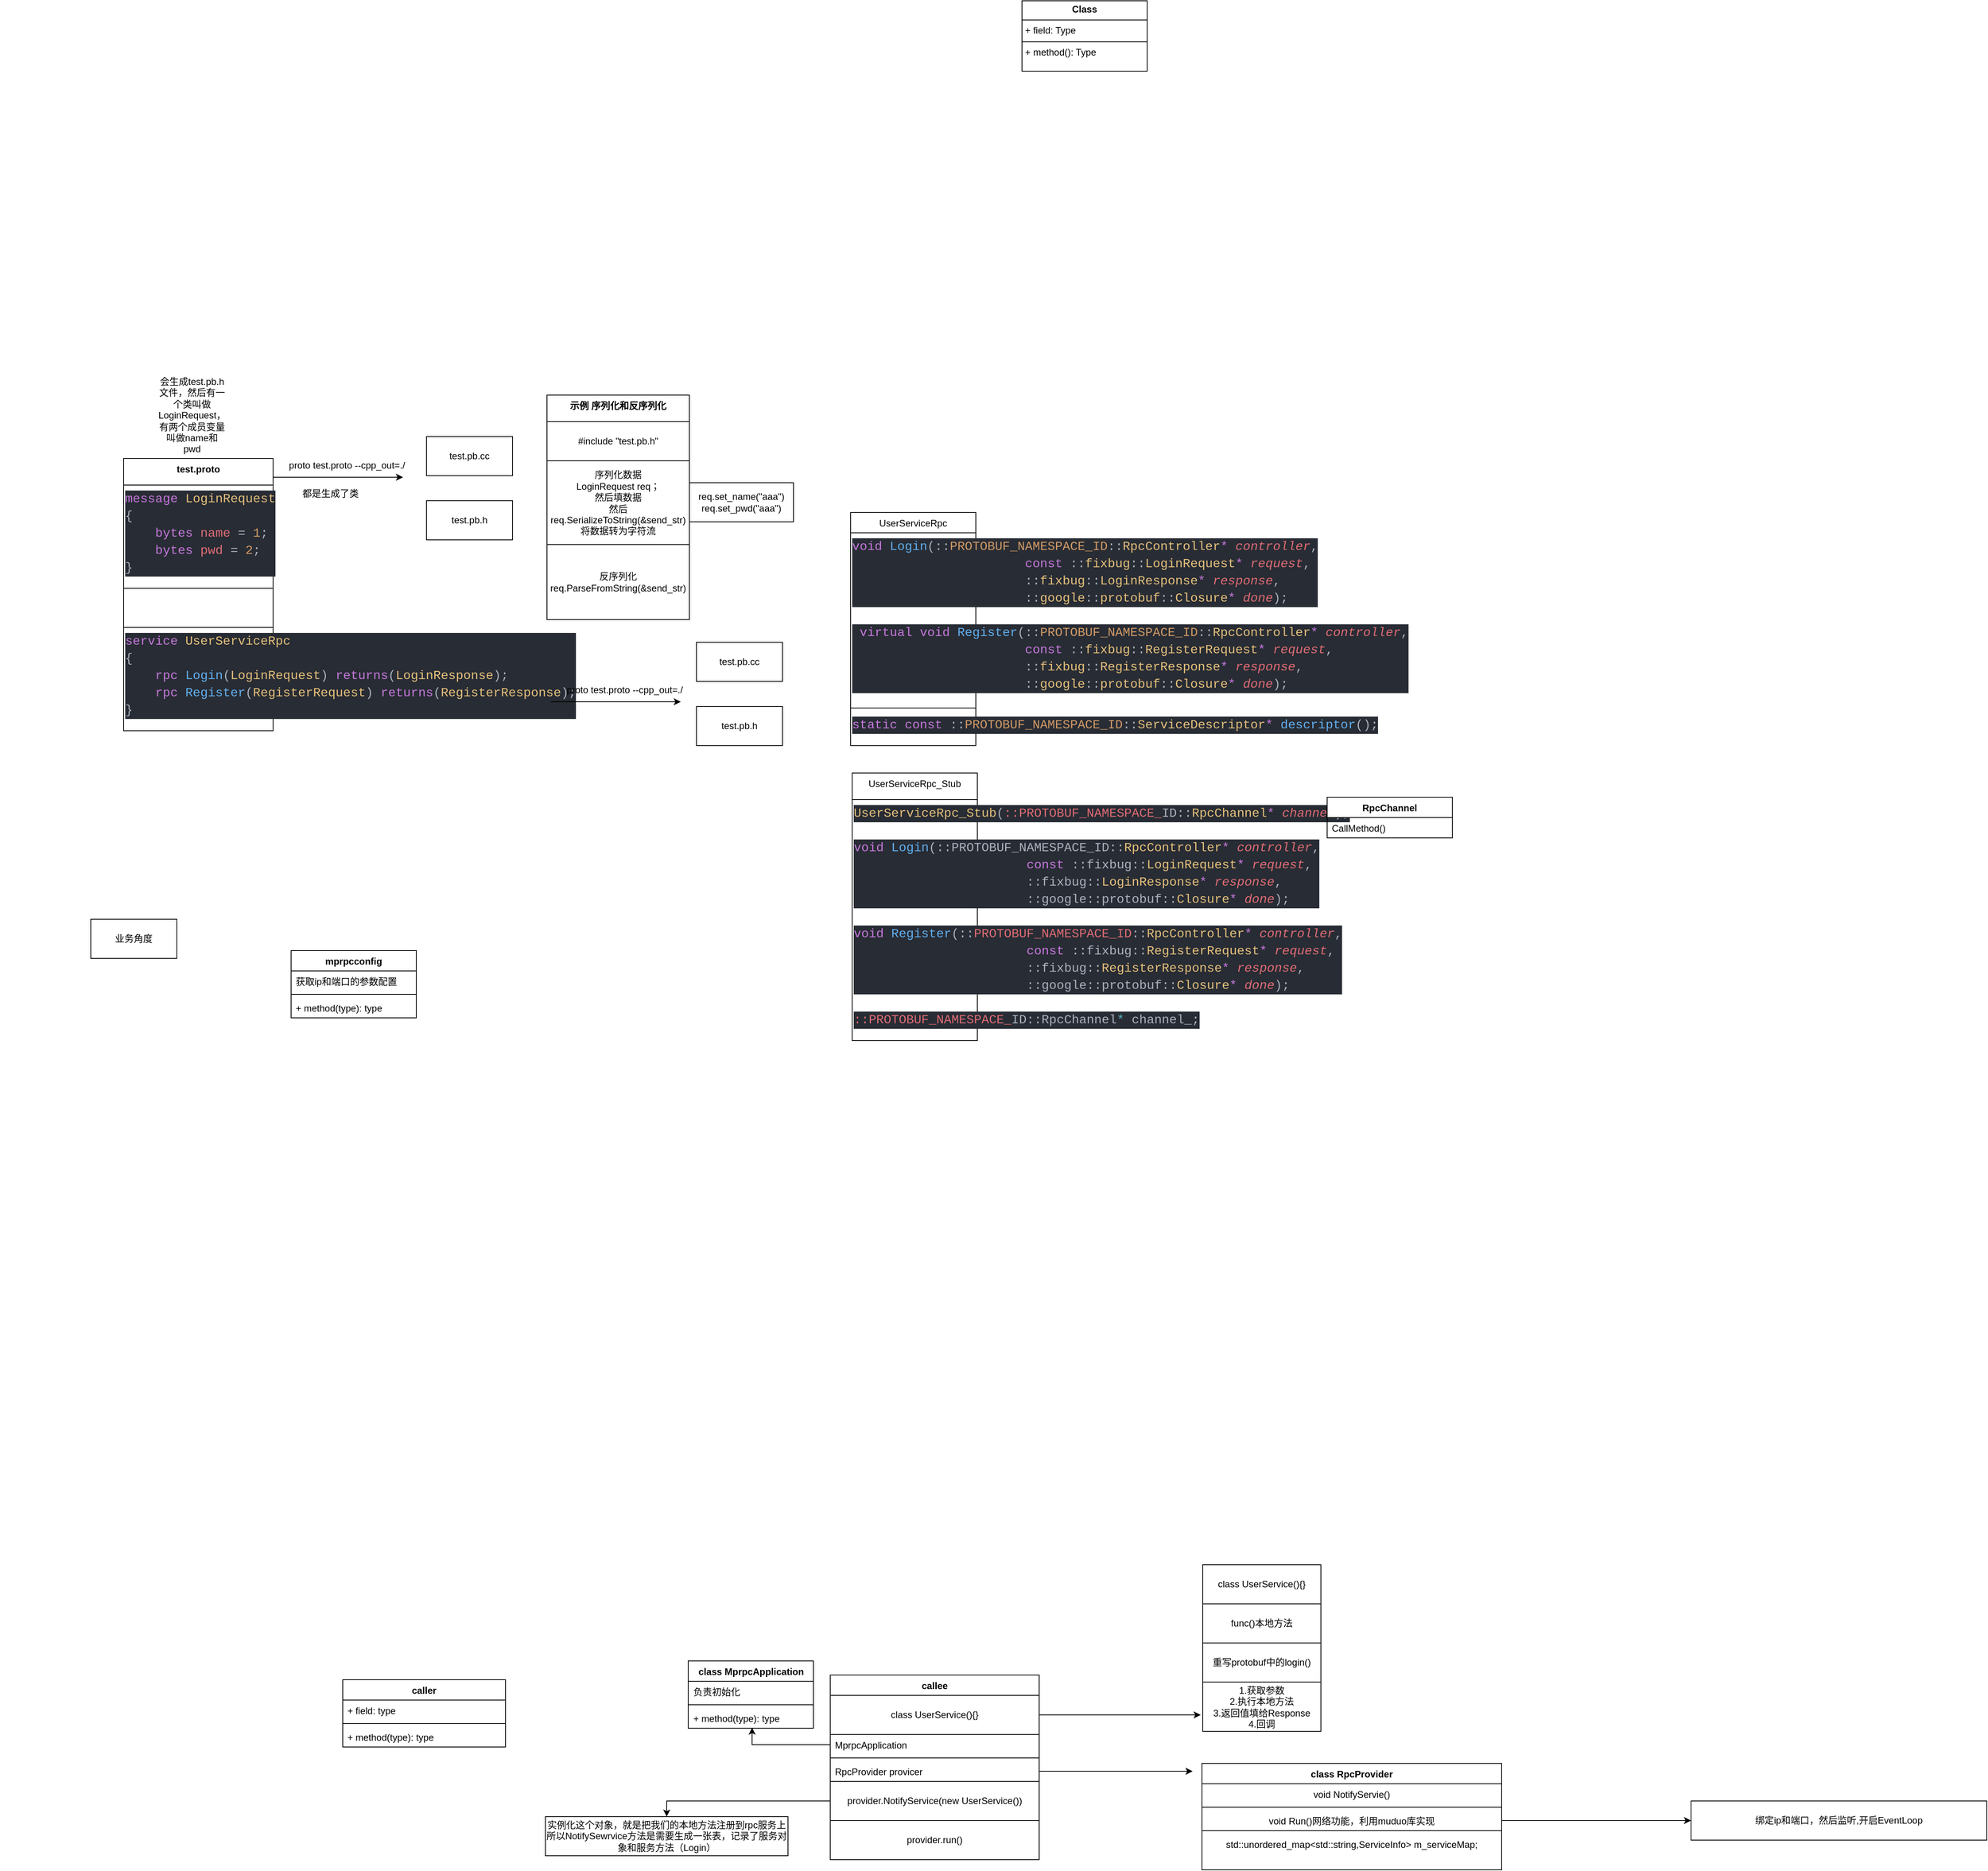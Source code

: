 <mxfile version="24.7.5">
  <diagram name="Page-1" id="c4acf3e9-155e-7222-9cf6-157b1a14988f">
    <mxGraphModel dx="1704" dy="2856" grid="0" gridSize="10" guides="1" tooltips="1" connect="1" arrows="1" fold="1" page="0" pageScale="1" pageWidth="850" pageHeight="1100" background="none" math="0" shadow="0">
      <root>
        <mxCell id="0" />
        <mxCell id="1" parent="0" />
        <mxCell id="RKI_oxmCUPOYZ7H7hOv1-26" value="test.proto" style="swimlane;fontStyle=1;align=center;verticalAlign=top;childLayout=stackLayout;horizontal=1;startSize=34;horizontalStack=0;resizeParent=1;resizeParentMax=0;resizeLast=0;collapsible=1;marginBottom=0;whiteSpace=wrap;html=1;" vertex="1" parent="1">
          <mxGeometry x="-128" y="-717" width="191" height="348" as="geometry" />
        </mxCell>
        <mxCell id="RKI_oxmCUPOYZ7H7hOv1-51" value="&lt;div style=&quot;color: #abb2bf;background-color: #282c34;font-family: Consolas, &#39;Courier New&#39;, monospace;font-weight: normal;font-size: 16px;line-height: 22px;white-space: pre;&quot;&gt;&lt;div&gt;&lt;span style=&quot;color: #c678dd;&quot;&gt;message&lt;/span&gt;&lt;span style=&quot;color: #abb2bf;&quot;&gt; &lt;/span&gt;&lt;span style=&quot;color: #e5c07b;&quot;&gt;LoginRequest&lt;/span&gt;&lt;/div&gt;&lt;div&gt;&lt;span style=&quot;color: #abb2bf;&quot;&gt;{&lt;/span&gt;&lt;/div&gt;&lt;div&gt;&lt;span style=&quot;color: #abb2bf;&quot;&gt;&amp;nbsp; &amp;nbsp; &lt;/span&gt;&lt;span style=&quot;color: #c678dd;&quot;&gt;bytes&lt;/span&gt;&lt;span style=&quot;color: #abb2bf;&quot;&gt; &lt;/span&gt;&lt;span style=&quot;color: #e06c75;&quot;&gt;name&lt;/span&gt;&lt;span style=&quot;color: #abb2bf;&quot;&gt; = &lt;/span&gt;&lt;span style=&quot;color: #d19a66;&quot;&gt;1&lt;/span&gt;&lt;span style=&quot;color: #abb2bf;&quot;&gt;;&lt;/span&gt;&lt;/div&gt;&lt;div&gt;&lt;span style=&quot;color: #abb2bf;&quot;&gt;&amp;nbsp; &amp;nbsp; &lt;/span&gt;&lt;span style=&quot;color: #c678dd;&quot;&gt;bytes&lt;/span&gt;&lt;span style=&quot;color: #abb2bf;&quot;&gt; &lt;/span&gt;&lt;span style=&quot;color: #e06c75;&quot;&gt;pwd&lt;/span&gt;&lt;span style=&quot;color: #abb2bf;&quot;&gt; = &lt;/span&gt;&lt;span style=&quot;color: #d19a66;&quot;&gt;2&lt;/span&gt;&lt;span style=&quot;color: #abb2bf;&quot;&gt;;&lt;/span&gt;&lt;/div&gt;&lt;div&gt;&lt;span style=&quot;color: #abb2bf;&quot;&gt;}&lt;/span&gt;&lt;/div&gt;&lt;/div&gt;" style="text;whiteSpace=wrap;html=1;" vertex="1" parent="RKI_oxmCUPOYZ7H7hOv1-26">
          <mxGeometry y="34" width="191" height="132" as="geometry" />
        </mxCell>
        <mxCell id="RKI_oxmCUPOYZ7H7hOv1-64" value="" style="html=1;whiteSpace=wrap;" vertex="1" parent="RKI_oxmCUPOYZ7H7hOv1-26">
          <mxGeometry y="166" width="191" height="50" as="geometry" />
        </mxCell>
        <mxCell id="RKI_oxmCUPOYZ7H7hOv1-65" value="&lt;div style=&quot;color: #abb2bf;background-color: #282c34;font-family: Consolas, &#39;Courier New&#39;, monospace;font-weight: normal;font-size: 16px;line-height: 22px;white-space: pre;&quot;&gt;&lt;div&gt;&lt;span style=&quot;color: #c678dd;&quot;&gt;service&lt;/span&gt;&lt;span style=&quot;color: #abb2bf;&quot;&gt; &lt;/span&gt;&lt;span style=&quot;color: #e5c07b;&quot;&gt;UserServiceRpc&lt;/span&gt;&lt;/div&gt;&lt;div&gt;&lt;span style=&quot;color: #abb2bf;&quot;&gt;{&lt;/span&gt;&lt;/div&gt;&lt;div&gt;&lt;span style=&quot;color: #abb2bf;&quot;&gt;&amp;nbsp; &amp;nbsp; &lt;/span&gt;&lt;span style=&quot;color: #c678dd;&quot;&gt;rpc&lt;/span&gt;&lt;span style=&quot;color: #abb2bf;&quot;&gt; &lt;/span&gt;&lt;span style=&quot;color: #61afef;&quot;&gt;Login&lt;/span&gt;&lt;span style=&quot;color: #abb2bf;&quot;&gt;(&lt;/span&gt;&lt;span style=&quot;color: #e5c07b;&quot;&gt;LoginRequest&lt;/span&gt;&lt;span style=&quot;color: #abb2bf;&quot;&gt;) &lt;/span&gt;&lt;span style=&quot;color: #c678dd;&quot;&gt;returns&lt;/span&gt;&lt;span style=&quot;color: #abb2bf;&quot;&gt;(&lt;/span&gt;&lt;span style=&quot;color: #e5c07b;&quot;&gt;LoginResponse&lt;/span&gt;&lt;span style=&quot;color: #abb2bf;&quot;&gt;);&lt;/span&gt;&lt;/div&gt;&lt;div&gt;&lt;span style=&quot;color: #abb2bf;&quot;&gt;&amp;nbsp; &amp;nbsp; &lt;/span&gt;&lt;span style=&quot;color: #c678dd;&quot;&gt;rpc&lt;/span&gt;&lt;span style=&quot;color: #abb2bf;&quot;&gt; &lt;/span&gt;&lt;span style=&quot;color: #61afef;&quot;&gt;Register&lt;/span&gt;&lt;span style=&quot;color: #abb2bf;&quot;&gt;(&lt;/span&gt;&lt;span style=&quot;color: #e5c07b;&quot;&gt;RegisterRequest&lt;/span&gt;&lt;span style=&quot;color: #abb2bf;&quot;&gt;) &lt;/span&gt;&lt;span style=&quot;color: #c678dd;&quot;&gt;returns&lt;/span&gt;&lt;span style=&quot;color: #abb2bf;&quot;&gt;(&lt;/span&gt;&lt;span style=&quot;color: #e5c07b;&quot;&gt;RegisterResponse&lt;/span&gt;&lt;span style=&quot;color: #abb2bf;&quot;&gt;);&lt;/span&gt;&lt;/div&gt;&lt;div&gt;&lt;span style=&quot;color: #abb2bf;&quot;&gt;}&lt;/span&gt;&lt;/div&gt;&lt;/div&gt;" style="text;whiteSpace=wrap;html=1;" vertex="1" parent="RKI_oxmCUPOYZ7H7hOv1-26">
          <mxGeometry y="216" width="191" height="132" as="geometry" />
        </mxCell>
        <mxCell id="RKI_oxmCUPOYZ7H7hOv1-30" value="业务角度" style="html=1;whiteSpace=wrap;" vertex="1" parent="1">
          <mxGeometry x="-170" y="-128" width="110" height="50" as="geometry" />
        </mxCell>
        <mxCell id="RKI_oxmCUPOYZ7H7hOv1-46" value="&lt;p style=&quot;margin:0px;margin-top:4px;text-align:center;&quot;&gt;&lt;b&gt;Class&lt;/b&gt;&lt;/p&gt;&lt;hr size=&quot;1&quot; style=&quot;border-style:solid;&quot;/&gt;&lt;p style=&quot;margin:0px;margin-left:4px;&quot;&gt;+ field: Type&lt;/p&gt;&lt;hr size=&quot;1&quot; style=&quot;border-style:solid;&quot;/&gt;&lt;p style=&quot;margin:0px;margin-left:4px;&quot;&gt;+ method(): Type&lt;/p&gt;" style="verticalAlign=top;align=left;overflow=fill;html=1;whiteSpace=wrap;" vertex="1" parent="1">
          <mxGeometry x="1020" y="-1302" width="160" height="90" as="geometry" />
        </mxCell>
        <mxCell id="RKI_oxmCUPOYZ7H7hOv1-47" value="示例 序列化和反序列化" style="swimlane;fontStyle=1;align=center;verticalAlign=top;childLayout=stackLayout;horizontal=1;startSize=34;horizontalStack=0;resizeParent=1;resizeParentMax=0;resizeLast=0;collapsible=1;marginBottom=0;whiteSpace=wrap;html=1;" vertex="1" parent="1">
          <mxGeometry x="413" y="-798" width="182" height="287" as="geometry" />
        </mxCell>
        <mxCell id="RKI_oxmCUPOYZ7H7hOv1-48" value="#include &quot;test.pb.h&quot;" style="html=1;whiteSpace=wrap;" vertex="1" parent="RKI_oxmCUPOYZ7H7hOv1-47">
          <mxGeometry y="34" width="182" height="50" as="geometry" />
        </mxCell>
        <mxCell id="RKI_oxmCUPOYZ7H7hOv1-60" value="序列化数据&lt;div&gt;LoginRequest req；&lt;/div&gt;&lt;div&gt;然后填数据&lt;/div&gt;&lt;div&gt;然后req.SerializeToString(&amp;amp;send_str)&lt;/div&gt;&lt;div&gt;将数据转为字符流&lt;/div&gt;" style="html=1;whiteSpace=wrap;" vertex="1" parent="RKI_oxmCUPOYZ7H7hOv1-47">
          <mxGeometry y="84" width="182" height="107" as="geometry" />
        </mxCell>
        <mxCell id="RKI_oxmCUPOYZ7H7hOv1-61" value="反序列化&lt;div&gt;req.ParseFromString(&lt;span style=&quot;background-color: initial;&quot;&gt;&amp;amp;send_str&lt;/span&gt;&lt;span style=&quot;background-color: initial;&quot;&gt;)&lt;/span&gt;&lt;/div&gt;" style="html=1;whiteSpace=wrap;" vertex="1" parent="RKI_oxmCUPOYZ7H7hOv1-47">
          <mxGeometry y="191" width="182" height="96" as="geometry" />
        </mxCell>
        <mxCell id="RKI_oxmCUPOYZ7H7hOv1-52" value="" style="endArrow=classic;html=1;rounded=0;" edge="1" parent="1">
          <mxGeometry width="50" height="50" relative="1" as="geometry">
            <mxPoint x="63" y="-693" as="sourcePoint" />
            <mxPoint x="229" y="-693" as="targetPoint" />
          </mxGeometry>
        </mxCell>
        <mxCell id="RKI_oxmCUPOYZ7H7hOv1-54" value="proto test.proto --cpp_out=./" style="text;html=1;align=center;verticalAlign=middle;resizable=0;points=[];autosize=1;strokeColor=none;fillColor=none;" vertex="1" parent="1">
          <mxGeometry x="74" y="-721" width="166" height="26" as="geometry" />
        </mxCell>
        <mxCell id="RKI_oxmCUPOYZ7H7hOv1-55" value="test.pb.cc" style="html=1;whiteSpace=wrap;" vertex="1" parent="1">
          <mxGeometry x="259" y="-745" width="110" height="50" as="geometry" />
        </mxCell>
        <mxCell id="RKI_oxmCUPOYZ7H7hOv1-56" value="test.pb.h" style="html=1;whiteSpace=wrap;" vertex="1" parent="1">
          <mxGeometry x="259" y="-663" width="110" height="50" as="geometry" />
        </mxCell>
        <mxCell id="RKI_oxmCUPOYZ7H7hOv1-58" value="会生成&lt;span style=&quot;text-wrap: wrap;&quot;&gt;test.pb.h文件，然后有一个类叫做LoginRequest，有两个成员变量叫做name和pwd&lt;/span&gt;&lt;div&gt;&lt;span style=&quot;text-wrap: wrap;&quot;&gt;&lt;br&gt;&lt;/span&gt;&lt;/div&gt;" style="text;html=1;align=center;verticalAlign=middle;resizable=0;points=[];autosize=1;strokeColor=none;fillColor=none;" vertex="1" parent="1">
          <mxGeometry x="-286" y="-786" width="490" height="41" as="geometry" />
        </mxCell>
        <mxCell id="RKI_oxmCUPOYZ7H7hOv1-63" value="req.set_name(&quot;aaa&quot;)&lt;div&gt;req.set_pwd(&quot;aaa&quot;)&lt;/div&gt;" style="html=1;whiteSpace=wrap;" vertex="1" parent="1">
          <mxGeometry x="595" y="-686" width="133" height="50" as="geometry" />
        </mxCell>
        <mxCell id="RKI_oxmCUPOYZ7H7hOv1-66" value="都是生成了类" style="text;html=1;align=center;verticalAlign=middle;resizable=0;points=[];autosize=1;strokeColor=none;fillColor=none;" vertex="1" parent="1">
          <mxGeometry x="91" y="-685" width="90" height="26" as="geometry" />
        </mxCell>
        <mxCell id="RKI_oxmCUPOYZ7H7hOv1-67" value="" style="endArrow=classic;html=1;rounded=0;" edge="1" parent="1">
          <mxGeometry width="50" height="50" relative="1" as="geometry">
            <mxPoint x="418" y="-406" as="sourcePoint" />
            <mxPoint x="584" y="-406" as="targetPoint" />
          </mxGeometry>
        </mxCell>
        <mxCell id="RKI_oxmCUPOYZ7H7hOv1-68" value="proto test.proto --cpp_out=./" style="text;html=1;align=center;verticalAlign=middle;resizable=0;points=[];autosize=1;strokeColor=none;fillColor=none;" vertex="1" parent="1">
          <mxGeometry x="429" y="-434" width="166" height="26" as="geometry" />
        </mxCell>
        <mxCell id="RKI_oxmCUPOYZ7H7hOv1-70" value="test.pb.cc" style="html=1;whiteSpace=wrap;" vertex="1" parent="1">
          <mxGeometry x="604" y="-482" width="110" height="50" as="geometry" />
        </mxCell>
        <mxCell id="RKI_oxmCUPOYZ7H7hOv1-71" value="test.pb.h" style="html=1;whiteSpace=wrap;" vertex="1" parent="1">
          <mxGeometry x="604" y="-400" width="110" height="50" as="geometry" />
        </mxCell>
        <mxCell id="RKI_oxmCUPOYZ7H7hOv1-96" value="&lt;span style=&quot;font-weight: 400;&quot;&gt;UserServiceRpc&lt;/span&gt;" style="swimlane;fontStyle=1;align=center;verticalAlign=top;childLayout=stackLayout;horizontal=1;startSize=26;horizontalStack=0;resizeParent=1;resizeParentMax=0;resizeLast=0;collapsible=1;marginBottom=0;whiteSpace=wrap;html=1;" vertex="1" parent="1">
          <mxGeometry x="801" y="-648" width="160" height="298" as="geometry" />
        </mxCell>
        <mxCell id="RKI_oxmCUPOYZ7H7hOv1-104" value="&lt;div style=&quot;color: #abb2bf;background-color: #282c34;font-family: Consolas, &#39;Courier New&#39;, monospace;font-weight: normal;font-size: 16px;line-height: 22px;white-space: pre;&quot;&gt;&lt;div&gt;&lt;span style=&quot;color: #c678dd;&quot;&gt;void&lt;/span&gt;&lt;span style=&quot;color: #abb2bf;&quot;&gt; &lt;/span&gt;&lt;span style=&quot;color: #61afef;&quot;&gt;Login&lt;/span&gt;&lt;span style=&quot;color: #abb2bf;&quot;&gt;(::&lt;/span&gt;&lt;span style=&quot;color: #d19a66;&quot;&gt;PROTOBUF_NAMESPACE_ID&lt;/span&gt;&lt;span style=&quot;color: #abb2bf;&quot;&gt;::&lt;/span&gt;&lt;span style=&quot;color: #e5c07b;&quot;&gt;RpcController&lt;/span&gt;&lt;span style=&quot;color: #c678dd;&quot;&gt;*&lt;/span&gt;&lt;span style=&quot;color: #abb2bf;&quot;&gt; &lt;/span&gt;&lt;span style=&quot;color: #e06c75;font-style: italic;&quot;&gt;controller&lt;/span&gt;&lt;span style=&quot;color: #abb2bf;&quot;&gt;,&lt;/span&gt;&lt;/div&gt;&lt;div&gt;&lt;span style=&quot;color: #abb2bf;&quot;&gt;&amp;nbsp; &amp;nbsp; &amp;nbsp; &amp;nbsp; &amp;nbsp; &amp;nbsp; &amp;nbsp; &amp;nbsp; &amp;nbsp; &amp;nbsp; &amp;nbsp; &amp;nbsp;&lt;/span&gt;&lt;span style=&quot;color: #c678dd;&quot;&gt;const&lt;/span&gt;&lt;span style=&quot;color: #abb2bf;&quot;&gt; ::&lt;/span&gt;&lt;span style=&quot;color: #e5c07b;&quot;&gt;fixbug&lt;/span&gt;&lt;span style=&quot;color: #abb2bf;&quot;&gt;::&lt;/span&gt;&lt;span style=&quot;color: #e5c07b;&quot;&gt;LoginRequest&lt;/span&gt;&lt;span style=&quot;color: #c678dd;&quot;&gt;*&lt;/span&gt;&lt;span style=&quot;color: #abb2bf;&quot;&gt; &lt;/span&gt;&lt;span style=&quot;color: #e06c75;font-style: italic;&quot;&gt;request&lt;/span&gt;&lt;span style=&quot;color: #abb2bf;&quot;&gt;,&lt;/span&gt;&lt;/div&gt;&lt;div&gt;&lt;span style=&quot;color: #abb2bf;&quot;&gt;&amp;nbsp; &amp;nbsp; &amp;nbsp; &amp;nbsp; &amp;nbsp; &amp;nbsp; &amp;nbsp; &amp;nbsp; &amp;nbsp; &amp;nbsp; &amp;nbsp; &amp;nbsp;::&lt;/span&gt;&lt;span style=&quot;color: #e5c07b;&quot;&gt;fixbug&lt;/span&gt;&lt;span style=&quot;color: #abb2bf;&quot;&gt;::&lt;/span&gt;&lt;span style=&quot;color: #e5c07b;&quot;&gt;LoginResponse&lt;/span&gt;&lt;span style=&quot;color: #c678dd;&quot;&gt;*&lt;/span&gt;&lt;span style=&quot;color: #abb2bf;&quot;&gt; &lt;/span&gt;&lt;span style=&quot;color: #e06c75;font-style: italic;&quot;&gt;response&lt;/span&gt;&lt;span style=&quot;color: #abb2bf;&quot;&gt;,&lt;/span&gt;&lt;/div&gt;&lt;div&gt;&lt;span style=&quot;color: #abb2bf;&quot;&gt;&amp;nbsp; &amp;nbsp; &amp;nbsp; &amp;nbsp; &amp;nbsp; &amp;nbsp; &amp;nbsp; &amp;nbsp; &amp;nbsp; &amp;nbsp; &amp;nbsp; &amp;nbsp;::&lt;/span&gt;&lt;span style=&quot;color: #e5c07b;&quot;&gt;google&lt;/span&gt;&lt;span style=&quot;color: #abb2bf;&quot;&gt;::&lt;/span&gt;&lt;span style=&quot;color: #e5c07b;&quot;&gt;protobuf&lt;/span&gt;&lt;span style=&quot;color: #abb2bf;&quot;&gt;::&lt;/span&gt;&lt;span style=&quot;color: #e5c07b;&quot;&gt;Closure&lt;/span&gt;&lt;span style=&quot;color: #c678dd;&quot;&gt;*&lt;/span&gt;&lt;span style=&quot;color: #abb2bf;&quot;&gt; &lt;/span&gt;&lt;span style=&quot;color: #e06c75;font-style: italic;&quot;&gt;done&lt;/span&gt;&lt;span style=&quot;color: #abb2bf;&quot;&gt;);&lt;/span&gt;&lt;/div&gt;&lt;/div&gt;" style="text;whiteSpace=wrap;html=1;" vertex="1" parent="RKI_oxmCUPOYZ7H7hOv1-96">
          <mxGeometry y="26" width="160" height="110" as="geometry" />
        </mxCell>
        <mxCell id="RKI_oxmCUPOYZ7H7hOv1-107" value="&lt;div style=&quot;color: #abb2bf;background-color: #282c34;font-family: Consolas, &#39;Courier New&#39;, monospace;font-weight: normal;font-size: 16px;line-height: 22px;white-space: pre;&quot;&gt;&lt;div&gt;&lt;span style=&quot;color: #abb2bf;&quot;&gt;&amp;nbsp;&lt;/span&gt;&lt;span style=&quot;color: #c678dd;&quot;&gt;virtual&lt;/span&gt;&lt;span style=&quot;color: #abb2bf;&quot;&gt; &lt;/span&gt;&lt;span style=&quot;color: #c678dd;&quot;&gt;void&lt;/span&gt;&lt;span style=&quot;color: #abb2bf;&quot;&gt; &lt;/span&gt;&lt;span style=&quot;color: #61afef;&quot;&gt;Register&lt;/span&gt;&lt;span style=&quot;color: #abb2bf;&quot;&gt;(::&lt;/span&gt;&lt;span style=&quot;color: #d19a66;&quot;&gt;PROTOBUF_NAMESPACE_ID&lt;/span&gt;&lt;span style=&quot;color: #abb2bf;&quot;&gt;::&lt;/span&gt;&lt;span style=&quot;color: #e5c07b;&quot;&gt;RpcController&lt;/span&gt;&lt;span style=&quot;color: #c678dd;&quot;&gt;*&lt;/span&gt;&lt;span style=&quot;color: #abb2bf;&quot;&gt; &lt;/span&gt;&lt;span style=&quot;color: #e06c75;font-style: italic;&quot;&gt;controller&lt;/span&gt;&lt;span style=&quot;color: #abb2bf;&quot;&gt;,&lt;/span&gt;&lt;/div&gt;&lt;div&gt;&lt;span style=&quot;color: #abb2bf;&quot;&gt;&amp;nbsp; &amp;nbsp; &amp;nbsp; &amp;nbsp; &amp;nbsp; &amp;nbsp; &amp;nbsp; &amp;nbsp; &amp;nbsp; &amp;nbsp; &amp;nbsp; &amp;nbsp;&lt;/span&gt;&lt;span style=&quot;color: #c678dd;&quot;&gt;const&lt;/span&gt;&lt;span style=&quot;color: #abb2bf;&quot;&gt; ::&lt;/span&gt;&lt;span style=&quot;color: #e5c07b;&quot;&gt;fixbug&lt;/span&gt;&lt;span style=&quot;color: #abb2bf;&quot;&gt;::&lt;/span&gt;&lt;span style=&quot;color: #e5c07b;&quot;&gt;RegisterRequest&lt;/span&gt;&lt;span style=&quot;color: #c678dd;&quot;&gt;*&lt;/span&gt;&lt;span style=&quot;color: #abb2bf;&quot;&gt; &lt;/span&gt;&lt;span style=&quot;color: #e06c75;font-style: italic;&quot;&gt;request&lt;/span&gt;&lt;span style=&quot;color: #abb2bf;&quot;&gt;,&lt;/span&gt;&lt;/div&gt;&lt;div&gt;&lt;span style=&quot;color: #abb2bf;&quot;&gt;&amp;nbsp; &amp;nbsp; &amp;nbsp; &amp;nbsp; &amp;nbsp; &amp;nbsp; &amp;nbsp; &amp;nbsp; &amp;nbsp; &amp;nbsp; &amp;nbsp; &amp;nbsp;::&lt;/span&gt;&lt;span style=&quot;color: #e5c07b;&quot;&gt;fixbug&lt;/span&gt;&lt;span style=&quot;color: #abb2bf;&quot;&gt;::&lt;/span&gt;&lt;span style=&quot;color: #e5c07b;&quot;&gt;RegisterResponse&lt;/span&gt;&lt;span style=&quot;color: #c678dd;&quot;&gt;*&lt;/span&gt;&lt;span style=&quot;color: #abb2bf;&quot;&gt; &lt;/span&gt;&lt;span style=&quot;color: #e06c75;font-style: italic;&quot;&gt;response&lt;/span&gt;&lt;span style=&quot;color: #abb2bf;&quot;&gt;,&lt;/span&gt;&lt;/div&gt;&lt;div&gt;&lt;span style=&quot;color: #abb2bf;&quot;&gt;&amp;nbsp; &amp;nbsp; &amp;nbsp; &amp;nbsp; &amp;nbsp; &amp;nbsp; &amp;nbsp; &amp;nbsp; &amp;nbsp; &amp;nbsp; &amp;nbsp; &amp;nbsp;::&lt;/span&gt;&lt;span style=&quot;color: #e5c07b;&quot;&gt;google&lt;/span&gt;&lt;span style=&quot;color: #abb2bf;&quot;&gt;::&lt;/span&gt;&lt;span style=&quot;color: #e5c07b;&quot;&gt;protobuf&lt;/span&gt;&lt;span style=&quot;color: #abb2bf;&quot;&gt;::&lt;/span&gt;&lt;span style=&quot;color: #e5c07b;&quot;&gt;Closure&lt;/span&gt;&lt;span style=&quot;color: #c678dd;&quot;&gt;*&lt;/span&gt;&lt;span style=&quot;color: #abb2bf;&quot;&gt; &lt;/span&gt;&lt;span style=&quot;color: #e06c75;font-style: italic;&quot;&gt;done&lt;/span&gt;&lt;span style=&quot;color: #abb2bf;&quot;&gt;);&lt;/span&gt;&lt;/div&gt;&lt;/div&gt;" style="text;whiteSpace=wrap;html=1;" vertex="1" parent="RKI_oxmCUPOYZ7H7hOv1-96">
          <mxGeometry y="136" width="160" height="110" as="geometry" />
        </mxCell>
        <mxCell id="RKI_oxmCUPOYZ7H7hOv1-98" value="" style="line;strokeWidth=1;fillColor=none;align=left;verticalAlign=middle;spacingTop=-1;spacingLeft=3;spacingRight=3;rotatable=0;labelPosition=right;points=[];portConstraint=eastwest;strokeColor=inherit;" vertex="1" parent="RKI_oxmCUPOYZ7H7hOv1-96">
          <mxGeometry y="246" width="160" height="8" as="geometry" />
        </mxCell>
        <mxCell id="RKI_oxmCUPOYZ7H7hOv1-106" value="&lt;div style=&quot;color: #abb2bf;background-color: #282c34;font-family: Consolas, &#39;Courier New&#39;, monospace;font-weight: normal;font-size: 16px;line-height: 22px;white-space: pre;&quot;&gt;&lt;div&gt;&lt;span style=&quot;color: #c678dd;&quot;&gt;static&lt;/span&gt;&lt;span style=&quot;color: #abb2bf;&quot;&gt; &lt;/span&gt;&lt;span style=&quot;color: #c678dd;&quot;&gt;const&lt;/span&gt;&lt;span style=&quot;color: #abb2bf;&quot;&gt; ::&lt;/span&gt;&lt;span style=&quot;color: #d19a66;&quot;&gt;PROTOBUF_NAMESPACE_ID&lt;/span&gt;&lt;span style=&quot;color: #abb2bf;&quot;&gt;::&lt;/span&gt;&lt;span style=&quot;color: #e5c07b;&quot;&gt;ServiceDescriptor&lt;/span&gt;&lt;span style=&quot;color: #c678dd;&quot;&gt;*&lt;/span&gt;&lt;span style=&quot;color: #abb2bf;&quot;&gt; &lt;/span&gt;&lt;span style=&quot;color: #61afef;&quot;&gt;descriptor&lt;/span&gt;&lt;span style=&quot;color: #abb2bf;&quot;&gt;();&lt;/span&gt;&lt;/div&gt;&lt;/div&gt;" style="text;whiteSpace=wrap;html=1;" vertex="1" parent="RKI_oxmCUPOYZ7H7hOv1-96">
          <mxGeometry y="254" width="160" height="44" as="geometry" />
        </mxCell>
        <mxCell id="RKI_oxmCUPOYZ7H7hOv1-100" value="&lt;span style=&quot;font-weight: 400;&quot;&gt;UserServiceRpc_Stub&lt;/span&gt;" style="swimlane;fontStyle=1;align=center;verticalAlign=top;childLayout=stackLayout;horizontal=1;startSize=34;horizontalStack=0;resizeParent=1;resizeParentMax=0;resizeLast=0;collapsible=1;marginBottom=0;whiteSpace=wrap;html=1;" vertex="1" parent="1">
          <mxGeometry x="803" y="-315" width="160" height="342" as="geometry" />
        </mxCell>
        <mxCell id="RKI_oxmCUPOYZ7H7hOv1-111" value="&lt;div style=&quot;color: #abb2bf;background-color: #282c34;font-family: Consolas, &#39;Courier New&#39;, monospace;font-weight: normal;font-size: 16px;line-height: 22px;white-space: pre;&quot;&gt;&lt;div&gt;&lt;span style=&quot;color: #e5c07b;&quot;&gt;UserServiceRpc_Stub&lt;/span&gt;&lt;span style=&quot;color: #abb2bf;&quot;&gt;(&lt;/span&gt;&lt;span style=&quot;color: #e06c75;&quot;&gt;::PROTOBUF_NAMESPACE_&lt;/span&gt;&lt;span style=&quot;color: #abb2bf;&quot;&gt;ID::&lt;/span&gt;&lt;span style=&quot;color: #e5c07b;&quot;&gt;RpcChannel&lt;/span&gt;&lt;span style=&quot;color: #c678dd;&quot;&gt;*&lt;/span&gt;&lt;span style=&quot;color: #abb2bf;&quot;&gt; &lt;/span&gt;&lt;span style=&quot;color: #e06c75;font-style: italic;&quot;&gt;channel&lt;/span&gt;&lt;span style=&quot;color: #abb2bf;&quot;&gt;);&lt;/span&gt;&lt;/div&gt;&lt;/div&gt;" style="text;whiteSpace=wrap;html=1;" vertex="1" parent="RKI_oxmCUPOYZ7H7hOv1-100">
          <mxGeometry y="34" width="160" height="44" as="geometry" />
        </mxCell>
        <mxCell id="RKI_oxmCUPOYZ7H7hOv1-108" value="&lt;div style=&quot;color: #abb2bf;background-color: #282c34;font-family: Consolas, &#39;Courier New&#39;, monospace;font-weight: normal;font-size: 16px;line-height: 22px;white-space: pre;&quot;&gt;&lt;div&gt;&lt;span style=&quot;color: #c678dd;&quot;&gt;void&lt;/span&gt;&lt;span style=&quot;color: #abb2bf;&quot;&gt; &lt;/span&gt;&lt;span style=&quot;color: #61afef;&quot;&gt;Login&lt;/span&gt;&lt;span style=&quot;color: #abb2bf;&quot;&gt;(::PROTOBUF_NAMESPACE_ID::&lt;/span&gt;&lt;span style=&quot;color: #e5c07b;&quot;&gt;RpcController&lt;/span&gt;&lt;span style=&quot;color: #c678dd;&quot;&gt;*&lt;/span&gt;&lt;span style=&quot;color: #abb2bf;&quot;&gt; &lt;/span&gt;&lt;span style=&quot;color: #e06c75;font-style: italic;&quot;&gt;controller&lt;/span&gt;&lt;span style=&quot;color: #abb2bf;&quot;&gt;,&lt;/span&gt;&lt;/div&gt;&lt;div&gt;&lt;span style=&quot;color: #abb2bf;&quot;&gt;&amp;nbsp; &amp;nbsp; &amp;nbsp; &amp;nbsp; &amp;nbsp; &amp;nbsp; &amp;nbsp; &amp;nbsp; &amp;nbsp; &amp;nbsp; &amp;nbsp; &amp;nbsp;&lt;/span&gt;&lt;span style=&quot;color: #c678dd;&quot;&gt;const&lt;/span&gt;&lt;span style=&quot;color: #abb2bf;&quot;&gt; ::fixbug::&lt;/span&gt;&lt;span style=&quot;color: #e5c07b;&quot;&gt;LoginRequest&lt;/span&gt;&lt;span style=&quot;color: #c678dd;&quot;&gt;*&lt;/span&gt;&lt;span style=&quot;color: #abb2bf;&quot;&gt; &lt;/span&gt;&lt;span style=&quot;color: #e06c75;font-style: italic;&quot;&gt;request&lt;/span&gt;&lt;span style=&quot;color: #abb2bf;&quot;&gt;,&lt;/span&gt;&lt;/div&gt;&lt;div&gt;&lt;span style=&quot;color: #abb2bf;&quot;&gt;&amp;nbsp; &amp;nbsp; &amp;nbsp; &amp;nbsp; &amp;nbsp; &amp;nbsp; &amp;nbsp; &amp;nbsp; &amp;nbsp; &amp;nbsp; &amp;nbsp; &amp;nbsp;::fixbug::&lt;/span&gt;&lt;span style=&quot;color: #e5c07b;&quot;&gt;LoginResponse&lt;/span&gt;&lt;span style=&quot;color: #c678dd;&quot;&gt;*&lt;/span&gt;&lt;span style=&quot;color: #abb2bf;&quot;&gt; &lt;/span&gt;&lt;span style=&quot;color: #e06c75;font-style: italic;&quot;&gt;response&lt;/span&gt;&lt;span style=&quot;color: #abb2bf;&quot;&gt;,&lt;/span&gt;&lt;/div&gt;&lt;div&gt;&lt;span style=&quot;color: #abb2bf;&quot;&gt;&amp;nbsp; &amp;nbsp; &amp;nbsp; &amp;nbsp; &amp;nbsp; &amp;nbsp; &amp;nbsp; &amp;nbsp; &amp;nbsp; &amp;nbsp; &amp;nbsp; &amp;nbsp;::google::protobuf::&lt;/span&gt;&lt;span style=&quot;color: #e5c07b;&quot;&gt;Closure&lt;/span&gt;&lt;span style=&quot;color: #c678dd;&quot;&gt;*&lt;/span&gt;&lt;span style=&quot;color: #abb2bf;&quot;&gt; &lt;/span&gt;&lt;span style=&quot;color: #e06c75;font-style: italic;&quot;&gt;done&lt;/span&gt;&lt;span style=&quot;color: #abb2bf;&quot;&gt;);&lt;/span&gt;&lt;/div&gt;&lt;/div&gt;" style="text;whiteSpace=wrap;html=1;" vertex="1" parent="RKI_oxmCUPOYZ7H7hOv1-100">
          <mxGeometry y="78" width="160" height="110" as="geometry" />
        </mxCell>
        <mxCell id="RKI_oxmCUPOYZ7H7hOv1-109" value="&lt;div style=&quot;color: #abb2bf;background-color: #282c34;font-family: Consolas, &#39;Courier New&#39;, monospace;font-weight: normal;font-size: 16px;line-height: 22px;white-space: pre;&quot;&gt;&lt;div&gt;&lt;span style=&quot;color: #c678dd;&quot;&gt;void&lt;/span&gt;&lt;span style=&quot;color: #abb2bf;&quot;&gt; &lt;/span&gt;&lt;span style=&quot;color: #61afef;&quot;&gt;Register&lt;/span&gt;&lt;span style=&quot;color: #abb2bf;&quot;&gt;(::&lt;/span&gt;&lt;span style=&quot;color: #e06c75;&quot;&gt;PROTOBUF_NAMESPACE_ID&lt;/span&gt;&lt;span style=&quot;color: #abb2bf;&quot;&gt;::&lt;/span&gt;&lt;span style=&quot;color: #e5c07b;&quot;&gt;RpcController&lt;/span&gt;&lt;span style=&quot;color: #c678dd;&quot;&gt;*&lt;/span&gt;&lt;span style=&quot;color: #abb2bf;&quot;&gt; &lt;/span&gt;&lt;span style=&quot;color: #e06c75;font-style: italic;&quot;&gt;controller&lt;/span&gt;&lt;span style=&quot;color: #abb2bf;&quot;&gt;,&lt;/span&gt;&lt;/div&gt;&lt;div&gt;&lt;span style=&quot;color: #abb2bf;&quot;&gt;&amp;nbsp; &amp;nbsp; &amp;nbsp; &amp;nbsp; &amp;nbsp; &amp;nbsp; &amp;nbsp; &amp;nbsp; &amp;nbsp; &amp;nbsp; &amp;nbsp; &amp;nbsp;&lt;/span&gt;&lt;span style=&quot;color: #c678dd;&quot;&gt;const&lt;/span&gt;&lt;span style=&quot;color: #abb2bf;&quot;&gt; ::fixbug::&lt;/span&gt;&lt;span style=&quot;color: #e5c07b;&quot;&gt;RegisterRequest&lt;/span&gt;&lt;span style=&quot;color: #c678dd;&quot;&gt;*&lt;/span&gt;&lt;span style=&quot;color: #abb2bf;&quot;&gt; &lt;/span&gt;&lt;span style=&quot;color: #e06c75;font-style: italic;&quot;&gt;request&lt;/span&gt;&lt;span style=&quot;color: #abb2bf;&quot;&gt;,&lt;/span&gt;&lt;/div&gt;&lt;div&gt;&lt;span style=&quot;color: #abb2bf;&quot;&gt;&amp;nbsp; &amp;nbsp; &amp;nbsp; &amp;nbsp; &amp;nbsp; &amp;nbsp; &amp;nbsp; &amp;nbsp; &amp;nbsp; &amp;nbsp; &amp;nbsp; &amp;nbsp;::fixbug::&lt;/span&gt;&lt;span style=&quot;color: #e5c07b;&quot;&gt;RegisterResponse&lt;/span&gt;&lt;span style=&quot;color: #c678dd;&quot;&gt;*&lt;/span&gt;&lt;span style=&quot;color: #abb2bf;&quot;&gt; &lt;/span&gt;&lt;span style=&quot;color: #e06c75;font-style: italic;&quot;&gt;response&lt;/span&gt;&lt;span style=&quot;color: #abb2bf;&quot;&gt;,&lt;/span&gt;&lt;/div&gt;&lt;div&gt;&lt;span style=&quot;color: #abb2bf;&quot;&gt;&amp;nbsp; &amp;nbsp; &amp;nbsp; &amp;nbsp; &amp;nbsp; &amp;nbsp; &amp;nbsp; &amp;nbsp; &amp;nbsp; &amp;nbsp; &amp;nbsp; &amp;nbsp;::google::protobuf::&lt;/span&gt;&lt;span style=&quot;color: #e5c07b;&quot;&gt;Closure&lt;/span&gt;&lt;span style=&quot;color: #c678dd;&quot;&gt;*&lt;/span&gt;&lt;span style=&quot;color: #abb2bf;&quot;&gt; &lt;/span&gt;&lt;span style=&quot;color: #e06c75;font-style: italic;&quot;&gt;done&lt;/span&gt;&lt;span style=&quot;color: #abb2bf;&quot;&gt;);&lt;/span&gt;&lt;/div&gt;&lt;/div&gt;" style="text;whiteSpace=wrap;html=1;" vertex="1" parent="RKI_oxmCUPOYZ7H7hOv1-100">
          <mxGeometry y="188" width="160" height="110" as="geometry" />
        </mxCell>
        <mxCell id="RKI_oxmCUPOYZ7H7hOv1-110" value="&lt;div style=&quot;color: #abb2bf;background-color: #282c34;font-family: Consolas, &#39;Courier New&#39;, monospace;font-weight: normal;font-size: 16px;line-height: 22px;white-space: pre;&quot;&gt;&lt;div&gt;&lt;span style=&quot;color: #e06c75;&quot;&gt;::PROTOBUF_NAMESPACE_&lt;/span&gt;&lt;span style=&quot;color: #abb2bf;&quot;&gt;ID::RpcChannel&lt;/span&gt;&lt;span style=&quot;color: #56b6c2;&quot;&gt;*&lt;/span&gt;&lt;span style=&quot;color: #abb2bf;&quot;&gt; channel_;&lt;/span&gt;&lt;/div&gt;&lt;/div&gt;" style="text;whiteSpace=wrap;html=1;" vertex="1" parent="RKI_oxmCUPOYZ7H7hOv1-100">
          <mxGeometry y="298" width="160" height="44" as="geometry" />
        </mxCell>
        <mxCell id="RKI_oxmCUPOYZ7H7hOv1-121" value="RpcChannel" style="swimlane;fontStyle=1;align=center;verticalAlign=top;childLayout=stackLayout;horizontal=1;startSize=26;horizontalStack=0;resizeParent=1;resizeParentMax=0;resizeLast=0;collapsible=1;marginBottom=0;whiteSpace=wrap;html=1;" vertex="1" parent="1">
          <mxGeometry x="1410" y="-284" width="160" height="52" as="geometry" />
        </mxCell>
        <mxCell id="RKI_oxmCUPOYZ7H7hOv1-122" value="CallMethod()" style="text;strokeColor=none;fillColor=none;align=left;verticalAlign=top;spacingLeft=4;spacingRight=4;overflow=hidden;rotatable=0;points=[[0,0.5],[1,0.5]];portConstraint=eastwest;whiteSpace=wrap;html=1;" vertex="1" parent="RKI_oxmCUPOYZ7H7hOv1-121">
          <mxGeometry y="26" width="160" height="26" as="geometry" />
        </mxCell>
        <mxCell id="RKI_oxmCUPOYZ7H7hOv1-127" value="class MprpcApplication" style="swimlane;fontStyle=1;align=center;verticalAlign=top;childLayout=stackLayout;horizontal=1;startSize=26;horizontalStack=0;resizeParent=1;resizeParentMax=0;resizeLast=0;collapsible=1;marginBottom=0;whiteSpace=wrap;html=1;" vertex="1" parent="1">
          <mxGeometry x="593.5" y="820" width="160" height="86" as="geometry" />
        </mxCell>
        <mxCell id="RKI_oxmCUPOYZ7H7hOv1-128" value="负责初始化" style="text;strokeColor=none;fillColor=none;align=left;verticalAlign=top;spacingLeft=4;spacingRight=4;overflow=hidden;rotatable=0;points=[[0,0.5],[1,0.5]];portConstraint=eastwest;whiteSpace=wrap;html=1;" vertex="1" parent="RKI_oxmCUPOYZ7H7hOv1-127">
          <mxGeometry y="26" width="160" height="26" as="geometry" />
        </mxCell>
        <mxCell id="RKI_oxmCUPOYZ7H7hOv1-129" value="" style="line;strokeWidth=1;fillColor=none;align=left;verticalAlign=middle;spacingTop=-1;spacingLeft=3;spacingRight=3;rotatable=0;labelPosition=right;points=[];portConstraint=eastwest;strokeColor=inherit;" vertex="1" parent="RKI_oxmCUPOYZ7H7hOv1-127">
          <mxGeometry y="52" width="160" height="8" as="geometry" />
        </mxCell>
        <mxCell id="RKI_oxmCUPOYZ7H7hOv1-130" value="+ method(type): type" style="text;strokeColor=none;fillColor=none;align=left;verticalAlign=top;spacingLeft=4;spacingRight=4;overflow=hidden;rotatable=0;points=[[0,0.5],[1,0.5]];portConstraint=eastwest;whiteSpace=wrap;html=1;" vertex="1" parent="RKI_oxmCUPOYZ7H7hOv1-127">
          <mxGeometry y="60" width="160" height="26" as="geometry" />
        </mxCell>
        <mxCell id="RKI_oxmCUPOYZ7H7hOv1-131" value="class RpcProvider" style="swimlane;fontStyle=1;align=center;verticalAlign=top;childLayout=stackLayout;horizontal=1;startSize=26;horizontalStack=0;resizeParent=1;resizeParentMax=0;resizeLast=0;collapsible=1;marginBottom=0;whiteSpace=wrap;html=1;" vertex="1" parent="1">
          <mxGeometry x="1250" y="951" width="383" height="136" as="geometry" />
        </mxCell>
        <mxCell id="RKI_oxmCUPOYZ7H7hOv1-132" value="void NotifyServie()" style="text;strokeColor=none;fillColor=none;align=center;verticalAlign=top;spacingLeft=4;spacingRight=4;overflow=hidden;rotatable=0;points=[[0,0.5],[1,0.5]];portConstraint=eastwest;whiteSpace=wrap;html=1;" vertex="1" parent="RKI_oxmCUPOYZ7H7hOv1-131">
          <mxGeometry y="26" width="383" height="26" as="geometry" />
        </mxCell>
        <mxCell id="RKI_oxmCUPOYZ7H7hOv1-133" value="" style="line;strokeWidth=1;fillColor=none;align=left;verticalAlign=middle;spacingTop=-1;spacingLeft=3;spacingRight=3;rotatable=0;labelPosition=right;points=[];portConstraint=eastwest;strokeColor=inherit;" vertex="1" parent="RKI_oxmCUPOYZ7H7hOv1-131">
          <mxGeometry y="52" width="383" height="8" as="geometry" />
        </mxCell>
        <mxCell id="RKI_oxmCUPOYZ7H7hOv1-134" value="void Run()网络功能，利用muduo库实现" style="text;strokeColor=none;fillColor=none;align=center;verticalAlign=top;spacingLeft=4;spacingRight=4;overflow=hidden;rotatable=0;points=[[0,0.5],[1,0.5]];portConstraint=eastwest;whiteSpace=wrap;html=1;" vertex="1" parent="RKI_oxmCUPOYZ7H7hOv1-131">
          <mxGeometry y="60" width="383" height="26" as="geometry" />
        </mxCell>
        <mxCell id="RKI_oxmCUPOYZ7H7hOv1-155" value="&lt;div&gt;std::unordered_map&amp;lt;std::string,ServiceInfo&amp;gt; m_serviceMap;&lt;/div&gt;&lt;div&gt;&lt;br&gt;&lt;/div&gt;" style="html=1;whiteSpace=wrap;" vertex="1" parent="RKI_oxmCUPOYZ7H7hOv1-131">
          <mxGeometry y="86" width="383" height="50" as="geometry" />
        </mxCell>
        <mxCell id="RKI_oxmCUPOYZ7H7hOv1-139" value="callee" style="swimlane;fontStyle=1;align=center;verticalAlign=top;childLayout=stackLayout;horizontal=1;startSize=26;horizontalStack=0;resizeParent=1;resizeParentMax=0;resizeLast=0;collapsible=1;marginBottom=0;whiteSpace=wrap;html=1;" vertex="1" parent="1">
          <mxGeometry x="775" y="838" width="267" height="236" as="geometry" />
        </mxCell>
        <mxCell id="RKI_oxmCUPOYZ7H7hOv1-173" style="edgeStyle=orthogonalEdgeStyle;rounded=0;orthogonalLoop=1;jettySize=auto;html=1;" edge="1" parent="RKI_oxmCUPOYZ7H7hOv1-139" source="RKI_oxmCUPOYZ7H7hOv1-145">
          <mxGeometry relative="1" as="geometry">
            <mxPoint x="473.417" y="51" as="targetPoint" />
          </mxGeometry>
        </mxCell>
        <mxCell id="RKI_oxmCUPOYZ7H7hOv1-145" value="class UserService(){}" style="html=1;whiteSpace=wrap;" vertex="1" parent="RKI_oxmCUPOYZ7H7hOv1-139">
          <mxGeometry y="26" width="267" height="50" as="geometry" />
        </mxCell>
        <mxCell id="RKI_oxmCUPOYZ7H7hOv1-140" value="MprpcApplication" style="text;strokeColor=none;fillColor=none;align=left;verticalAlign=top;spacingLeft=4;spacingRight=4;overflow=hidden;rotatable=0;points=[[0,0.5],[1,0.5]];portConstraint=eastwest;whiteSpace=wrap;html=1;" vertex="1" parent="RKI_oxmCUPOYZ7H7hOv1-139">
          <mxGeometry y="76" width="267" height="26" as="geometry" />
        </mxCell>
        <mxCell id="RKI_oxmCUPOYZ7H7hOv1-141" value="" style="line;strokeWidth=1;fillColor=none;align=left;verticalAlign=middle;spacingTop=-1;spacingLeft=3;spacingRight=3;rotatable=0;labelPosition=right;points=[];portConstraint=eastwest;strokeColor=inherit;" vertex="1" parent="RKI_oxmCUPOYZ7H7hOv1-139">
          <mxGeometry y="102" width="267" height="8" as="geometry" />
        </mxCell>
        <mxCell id="RKI_oxmCUPOYZ7H7hOv1-174" style="edgeStyle=orthogonalEdgeStyle;rounded=0;orthogonalLoop=1;jettySize=auto;html=1;" edge="1" parent="RKI_oxmCUPOYZ7H7hOv1-139" source="RKI_oxmCUPOYZ7H7hOv1-142">
          <mxGeometry relative="1" as="geometry">
            <mxPoint x="463.052" y="123.0" as="targetPoint" />
          </mxGeometry>
        </mxCell>
        <mxCell id="RKI_oxmCUPOYZ7H7hOv1-142" value="RpcProvider provicer" style="text;strokeColor=none;fillColor=none;align=left;verticalAlign=top;spacingLeft=4;spacingRight=4;overflow=hidden;rotatable=0;points=[[0,0.5],[1,0.5]];portConstraint=eastwest;whiteSpace=wrap;html=1;" vertex="1" parent="RKI_oxmCUPOYZ7H7hOv1-139">
          <mxGeometry y="110" width="267" height="26" as="geometry" />
        </mxCell>
        <mxCell id="RKI_oxmCUPOYZ7H7hOv1-144" value="provider.NotifyService(new UserService())" style="html=1;whiteSpace=wrap;" vertex="1" parent="RKI_oxmCUPOYZ7H7hOv1-139">
          <mxGeometry y="136" width="267" height="50" as="geometry" />
        </mxCell>
        <mxCell id="RKI_oxmCUPOYZ7H7hOv1-172" value="provider.run()" style="html=1;whiteSpace=wrap;" vertex="1" parent="RKI_oxmCUPOYZ7H7hOv1-139">
          <mxGeometry y="186" width="267" height="50" as="geometry" />
        </mxCell>
        <mxCell id="RKI_oxmCUPOYZ7H7hOv1-146" value="caller" style="swimlane;fontStyle=1;align=center;verticalAlign=top;childLayout=stackLayout;horizontal=1;startSize=26;horizontalStack=0;resizeParent=1;resizeParentMax=0;resizeLast=0;collapsible=1;marginBottom=0;whiteSpace=wrap;html=1;" vertex="1" parent="1">
          <mxGeometry x="152" y="844" width="208" height="86" as="geometry" />
        </mxCell>
        <mxCell id="RKI_oxmCUPOYZ7H7hOv1-147" value="+ field: type" style="text;strokeColor=none;fillColor=none;align=left;verticalAlign=top;spacingLeft=4;spacingRight=4;overflow=hidden;rotatable=0;points=[[0,0.5],[1,0.5]];portConstraint=eastwest;whiteSpace=wrap;html=1;" vertex="1" parent="RKI_oxmCUPOYZ7H7hOv1-146">
          <mxGeometry y="26" width="208" height="26" as="geometry" />
        </mxCell>
        <mxCell id="RKI_oxmCUPOYZ7H7hOv1-148" value="" style="line;strokeWidth=1;fillColor=none;align=left;verticalAlign=middle;spacingTop=-1;spacingLeft=3;spacingRight=3;rotatable=0;labelPosition=right;points=[];portConstraint=eastwest;strokeColor=inherit;" vertex="1" parent="RKI_oxmCUPOYZ7H7hOv1-146">
          <mxGeometry y="52" width="208" height="8" as="geometry" />
        </mxCell>
        <mxCell id="RKI_oxmCUPOYZ7H7hOv1-149" value="+ method(type): type" style="text;strokeColor=none;fillColor=none;align=left;verticalAlign=top;spacingLeft=4;spacingRight=4;overflow=hidden;rotatable=0;points=[[0,0.5],[1,0.5]];portConstraint=eastwest;whiteSpace=wrap;html=1;" vertex="1" parent="RKI_oxmCUPOYZ7H7hOv1-146">
          <mxGeometry y="60" width="208" height="26" as="geometry" />
        </mxCell>
        <mxCell id="RKI_oxmCUPOYZ7H7hOv1-150" value="mprpcconfig" style="swimlane;fontStyle=1;align=center;verticalAlign=top;childLayout=stackLayout;horizontal=1;startSize=26;horizontalStack=0;resizeParent=1;resizeParentMax=0;resizeLast=0;collapsible=1;marginBottom=0;whiteSpace=wrap;html=1;" vertex="1" parent="1">
          <mxGeometry x="86" y="-88" width="160" height="86" as="geometry" />
        </mxCell>
        <mxCell id="RKI_oxmCUPOYZ7H7hOv1-151" value="获取ip和端口的参数配置" style="text;strokeColor=none;fillColor=none;align=left;verticalAlign=top;spacingLeft=4;spacingRight=4;overflow=hidden;rotatable=0;points=[[0,0.5],[1,0.5]];portConstraint=eastwest;whiteSpace=wrap;html=1;" vertex="1" parent="RKI_oxmCUPOYZ7H7hOv1-150">
          <mxGeometry y="26" width="160" height="26" as="geometry" />
        </mxCell>
        <mxCell id="RKI_oxmCUPOYZ7H7hOv1-152" value="" style="line;strokeWidth=1;fillColor=none;align=left;verticalAlign=middle;spacingTop=-1;spacingLeft=3;spacingRight=3;rotatable=0;labelPosition=right;points=[];portConstraint=eastwest;strokeColor=inherit;" vertex="1" parent="RKI_oxmCUPOYZ7H7hOv1-150">
          <mxGeometry y="52" width="160" height="8" as="geometry" />
        </mxCell>
        <mxCell id="RKI_oxmCUPOYZ7H7hOv1-153" value="+ method(type): type" style="text;strokeColor=none;fillColor=none;align=left;verticalAlign=top;spacingLeft=4;spacingRight=4;overflow=hidden;rotatable=0;points=[[0,0.5],[1,0.5]];portConstraint=eastwest;whiteSpace=wrap;html=1;" vertex="1" parent="RKI_oxmCUPOYZ7H7hOv1-150">
          <mxGeometry y="60" width="160" height="26" as="geometry" />
        </mxCell>
        <mxCell id="RKI_oxmCUPOYZ7H7hOv1-157" value="绑定ip和端口，然后监听,开启EventLoop" style="html=1;whiteSpace=wrap;" vertex="1" parent="1">
          <mxGeometry x="1875" y="999" width="378" height="50" as="geometry" />
        </mxCell>
        <mxCell id="RKI_oxmCUPOYZ7H7hOv1-158" style="edgeStyle=orthogonalEdgeStyle;rounded=0;orthogonalLoop=1;jettySize=auto;html=1;exitX=1;exitY=0.5;exitDx=0;exitDy=0;entryX=0;entryY=0.5;entryDx=0;entryDy=0;" edge="1" parent="1" source="RKI_oxmCUPOYZ7H7hOv1-134" target="RKI_oxmCUPOYZ7H7hOv1-157">
          <mxGeometry relative="1" as="geometry" />
        </mxCell>
        <mxCell id="RKI_oxmCUPOYZ7H7hOv1-165" value="" style="group" vertex="1" connectable="0" parent="1">
          <mxGeometry x="1250" y="696" width="152" height="213" as="geometry" />
        </mxCell>
        <mxCell id="RKI_oxmCUPOYZ7H7hOv1-161" value="" style="group" vertex="1" connectable="0" parent="RKI_oxmCUPOYZ7H7hOv1-165">
          <mxGeometry x="1" y="1" width="151" height="150" as="geometry" />
        </mxCell>
        <mxCell id="RKI_oxmCUPOYZ7H7hOv1-159" value="class UserService(){}" style="html=1;whiteSpace=wrap;" vertex="1" parent="RKI_oxmCUPOYZ7H7hOv1-161">
          <mxGeometry width="151" height="50" as="geometry" />
        </mxCell>
        <mxCell id="RKI_oxmCUPOYZ7H7hOv1-160" value="func()本地方法" style="html=1;whiteSpace=wrap;" vertex="1" parent="RKI_oxmCUPOYZ7H7hOv1-161">
          <mxGeometry y="50" width="151" height="50" as="geometry" />
        </mxCell>
        <mxCell id="RKI_oxmCUPOYZ7H7hOv1-162" value="重写protobuf中的login()" style="html=1;whiteSpace=wrap;" vertex="1" parent="RKI_oxmCUPOYZ7H7hOv1-161">
          <mxGeometry y="100" width="151" height="50" as="geometry" />
        </mxCell>
        <mxCell id="RKI_oxmCUPOYZ7H7hOv1-164" value="1.获取参数&lt;div&gt;2.执行本地方法&lt;/div&gt;&lt;div&gt;3.返回值填给Response&lt;/div&gt;&lt;div&gt;4.回调&lt;/div&gt;" style="html=1;whiteSpace=wrap;" vertex="1" parent="RKI_oxmCUPOYZ7H7hOv1-165">
          <mxGeometry x="1" y="151" width="151" height="63" as="geometry" />
        </mxCell>
        <mxCell id="RKI_oxmCUPOYZ7H7hOv1-170" value="实例化这个对象，就是把我们的本地方法注册到rpc服务上&lt;div&gt;所以NotifySewrvice方法是需要生成一张表，记录了服务对象和服务方法（Login）&lt;/div&gt;" style="html=1;whiteSpace=wrap;" vertex="1" parent="1">
          <mxGeometry x="411" y="1019" width="310" height="50" as="geometry" />
        </mxCell>
        <mxCell id="RKI_oxmCUPOYZ7H7hOv1-169" style="edgeStyle=orthogonalEdgeStyle;rounded=0;orthogonalLoop=1;jettySize=auto;html=1;entryX=0.5;entryY=0;entryDx=0;entryDy=0;" edge="1" parent="1" source="RKI_oxmCUPOYZ7H7hOv1-144" target="RKI_oxmCUPOYZ7H7hOv1-170">
          <mxGeometry relative="1" as="geometry">
            <mxPoint x="908.5" y="1064.046" as="targetPoint" />
          </mxGeometry>
        </mxCell>
        <mxCell id="RKI_oxmCUPOYZ7H7hOv1-171" style="edgeStyle=orthogonalEdgeStyle;rounded=0;orthogonalLoop=1;jettySize=auto;html=1;entryX=0.51;entryY=0.97;entryDx=0;entryDy=0;entryPerimeter=0;" edge="1" parent="1" source="RKI_oxmCUPOYZ7H7hOv1-140" target="RKI_oxmCUPOYZ7H7hOv1-130">
          <mxGeometry relative="1" as="geometry">
            <mxPoint x="1131.428" y="873.192" as="targetPoint" />
          </mxGeometry>
        </mxCell>
      </root>
    </mxGraphModel>
  </diagram>
</mxfile>

